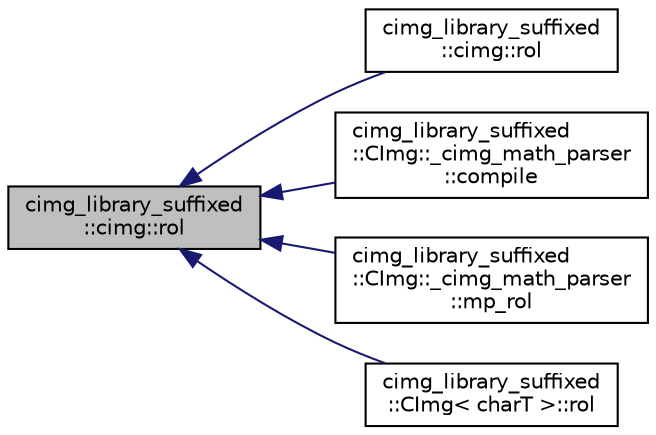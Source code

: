 digraph "cimg_library_suffixed::cimg::rol"
{
  edge [fontname="Helvetica",fontsize="10",labelfontname="Helvetica",labelfontsize="10"];
  node [fontname="Helvetica",fontsize="10",shape=record];
  rankdir="LR";
  Node3578 [label="cimg_library_suffixed\l::cimg::rol",height=0.2,width=0.4,color="black", fillcolor="grey75", style="filled", fontcolor="black"];
  Node3578 -> Node3579 [dir="back",color="midnightblue",fontsize="10",style="solid",fontname="Helvetica"];
  Node3579 [label="cimg_library_suffixed\l::cimg::rol",height=0.2,width=0.4,color="black", fillcolor="white", style="filled",URL="$namespacecimg__library__suffixed_1_1cimg.html#afb7d512cc0b5473301a060131bd415af"];
  Node3578 -> Node3580 [dir="back",color="midnightblue",fontsize="10",style="solid",fontname="Helvetica"];
  Node3580 [label="cimg_library_suffixed\l::CImg::_cimg_math_parser\l::compile",height=0.2,width=0.4,color="black", fillcolor="white", style="filled",URL="$structcimg__library__suffixed_1_1_c_img_1_1__cimg__math__parser.html#a318c44c5d1f4f0114355f37ace87a4ae"];
  Node3578 -> Node3581 [dir="back",color="midnightblue",fontsize="10",style="solid",fontname="Helvetica"];
  Node3581 [label="cimg_library_suffixed\l::CImg::_cimg_math_parser\l::mp_rol",height=0.2,width=0.4,color="black", fillcolor="white", style="filled",URL="$structcimg__library__suffixed_1_1_c_img_1_1__cimg__math__parser.html#a85bb0d80b94724409a1ef1e3b512ae2e"];
  Node3578 -> Node3582 [dir="back",color="midnightblue",fontsize="10",style="solid",fontname="Helvetica"];
  Node3582 [label="cimg_library_suffixed\l::CImg\< charT \>::rol",height=0.2,width=0.4,color="black", fillcolor="white", style="filled",URL="$structcimg__library__suffixed_1_1_c_img.html#a84f1165e3c73956c3a7e0c5e448e269c",tooltip="Compute the bitwise left rotation of each pixel value. "];
}
